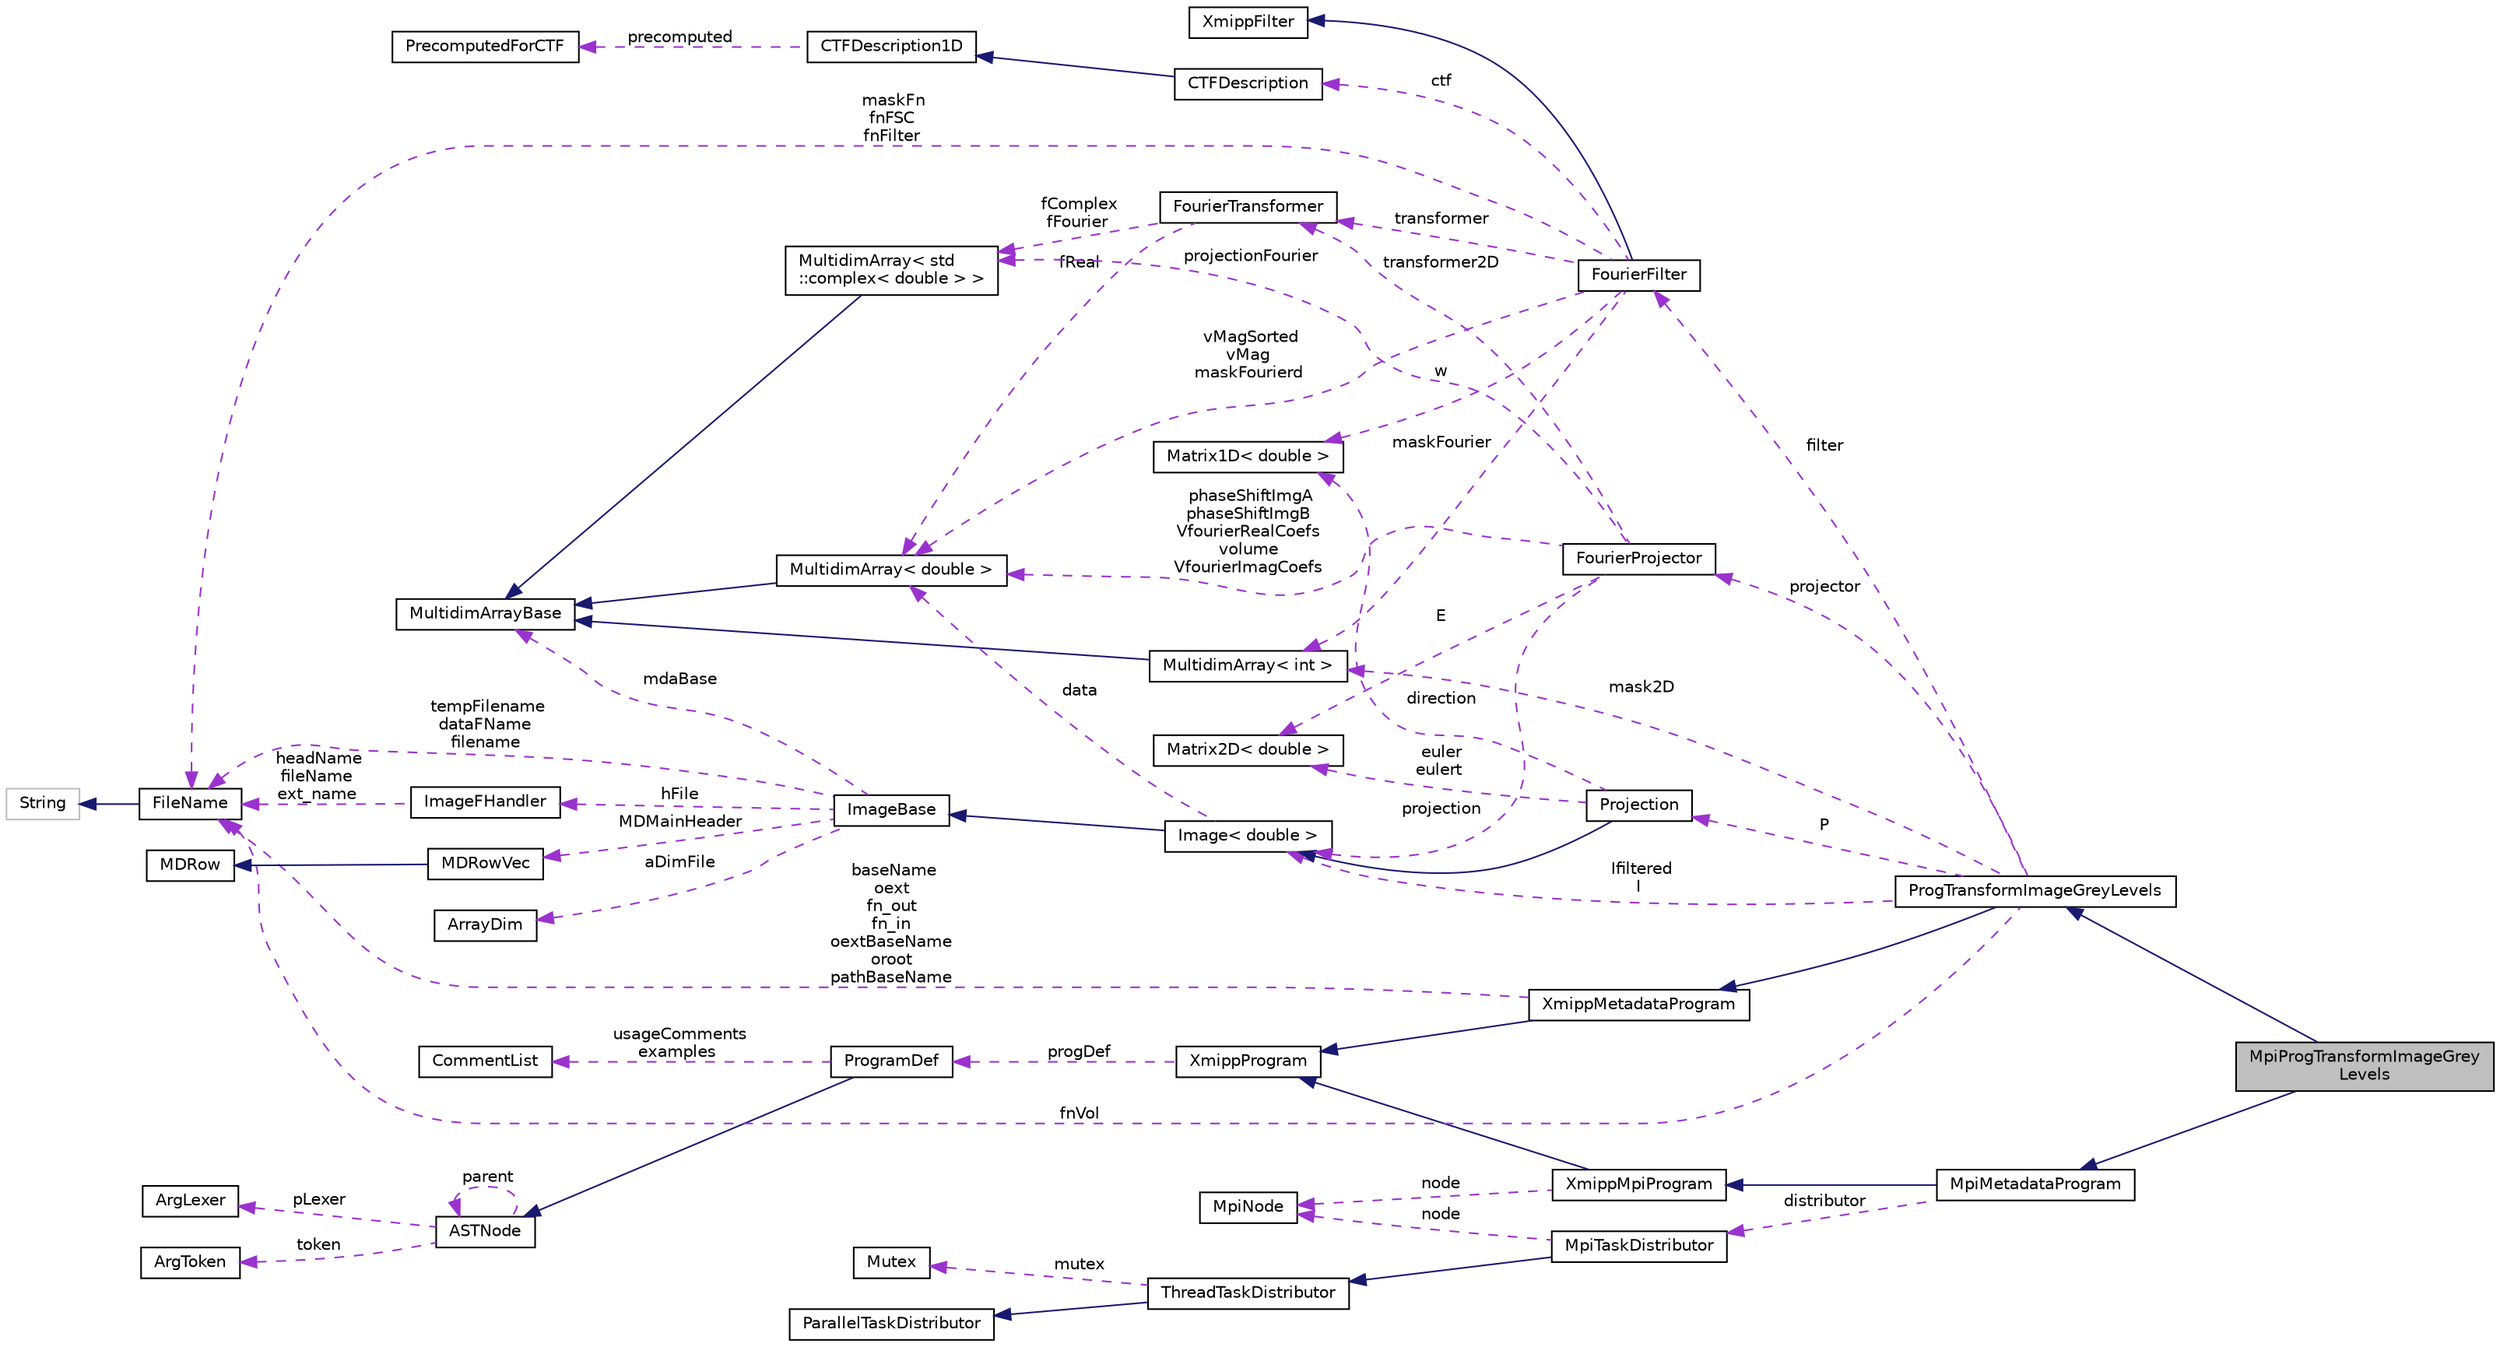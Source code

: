 digraph "MpiProgTransformImageGreyLevels"
{
  edge [fontname="Helvetica",fontsize="10",labelfontname="Helvetica",labelfontsize="10"];
  node [fontname="Helvetica",fontsize="10",shape=record];
  rankdir="LR";
  Node6 [label="MpiProgTransformImageGrey\lLevels",height=0.2,width=0.4,color="black", fillcolor="grey75", style="filled", fontcolor="black"];
  Node7 -> Node6 [dir="back",color="midnightblue",fontsize="10",style="solid",fontname="Helvetica"];
  Node7 [label="ProgTransformImageGreyLevels",height=0.2,width=0.4,color="black", fillcolor="white", style="filled",URL="$classProgTransformImageGreyLevels.html"];
  Node8 -> Node7 [dir="back",color="midnightblue",fontsize="10",style="solid",fontname="Helvetica"];
  Node8 [label="XmippMetadataProgram",height=0.2,width=0.4,color="black", fillcolor="white", style="filled",URL="$classXmippMetadataProgram.html"];
  Node9 -> Node8 [dir="back",color="midnightblue",fontsize="10",style="solid",fontname="Helvetica"];
  Node9 [label="XmippProgram",height=0.2,width=0.4,color="black", fillcolor="white", style="filled",URL="$classXmippProgram.html"];
  Node10 -> Node9 [dir="back",color="darkorchid3",fontsize="10",style="dashed",label=" progDef" ,fontname="Helvetica"];
  Node10 [label="ProgramDef",height=0.2,width=0.4,color="black", fillcolor="white", style="filled",URL="$classProgramDef.html"];
  Node11 -> Node10 [dir="back",color="midnightblue",fontsize="10",style="solid",fontname="Helvetica"];
  Node11 [label="ASTNode",height=0.2,width=0.4,color="black", fillcolor="white", style="filled",URL="$classASTNode.html"];
  Node12 -> Node11 [dir="back",color="darkorchid3",fontsize="10",style="dashed",label=" token" ,fontname="Helvetica"];
  Node12 [label="ArgToken",height=0.2,width=0.4,color="black", fillcolor="white", style="filled",URL="$classArgToken.html"];
  Node13 -> Node11 [dir="back",color="darkorchid3",fontsize="10",style="dashed",label=" pLexer" ,fontname="Helvetica"];
  Node13 [label="ArgLexer",height=0.2,width=0.4,color="black", fillcolor="white", style="filled",URL="$classArgLexer.html"];
  Node11 -> Node11 [dir="back",color="darkorchid3",fontsize="10",style="dashed",label=" parent" ,fontname="Helvetica"];
  Node14 -> Node10 [dir="back",color="darkorchid3",fontsize="10",style="dashed",label=" usageComments\nexamples" ,fontname="Helvetica"];
  Node14 [label="CommentList",height=0.2,width=0.4,color="black", fillcolor="white", style="filled",URL="$classCommentList.html"];
  Node15 -> Node8 [dir="back",color="darkorchid3",fontsize="10",style="dashed",label=" baseName\noext\nfn_out\nfn_in\noextBaseName\noroot\npathBaseName" ,fontname="Helvetica"];
  Node15 [label="FileName",height=0.2,width=0.4,color="black", fillcolor="white", style="filled",URL="$classFileName.html"];
  Node16 -> Node15 [dir="back",color="midnightblue",fontsize="10",style="solid",fontname="Helvetica"];
  Node16 [label="String",height=0.2,width=0.4,color="grey75", fillcolor="white", style="filled"];
  Node17 -> Node7 [dir="back",color="darkorchid3",fontsize="10",style="dashed",label=" P" ,fontname="Helvetica"];
  Node17 [label="Projection",height=0.2,width=0.4,color="black", fillcolor="white", style="filled",URL="$classProjection.html"];
  Node18 -> Node17 [dir="back",color="midnightblue",fontsize="10",style="solid",fontname="Helvetica"];
  Node18 [label="Image\< double \>",height=0.2,width=0.4,color="black", fillcolor="white", style="filled",URL="$classImage.html"];
  Node19 -> Node18 [dir="back",color="midnightblue",fontsize="10",style="solid",fontname="Helvetica"];
  Node19 [label="ImageBase",height=0.2,width=0.4,color="black", fillcolor="white", style="filled",URL="$classImageBase.html",tooltip="Image base class. "];
  Node20 -> Node19 [dir="back",color="darkorchid3",fontsize="10",style="dashed",label=" mdaBase" ,fontname="Helvetica"];
  Node20 [label="MultidimArrayBase",height=0.2,width=0.4,color="black", fillcolor="white", style="filled",URL="$classMultidimArrayBase.html"];
  Node21 -> Node19 [dir="back",color="darkorchid3",fontsize="10",style="dashed",label=" MDMainHeader" ,fontname="Helvetica"];
  Node21 [label="MDRowVec",height=0.2,width=0.4,color="black", fillcolor="white", style="filled",URL="$classMDRowVec.html"];
  Node22 -> Node21 [dir="back",color="midnightblue",fontsize="10",style="solid",fontname="Helvetica"];
  Node22 [label="MDRow",height=0.2,width=0.4,color="black", fillcolor="white", style="filled",URL="$classMDRow.html"];
  Node23 -> Node19 [dir="back",color="darkorchid3",fontsize="10",style="dashed",label=" hFile" ,fontname="Helvetica"];
  Node23 [label="ImageFHandler",height=0.2,width=0.4,color="black", fillcolor="white", style="filled",URL="$structImageFHandler.html"];
  Node15 -> Node23 [dir="back",color="darkorchid3",fontsize="10",style="dashed",label=" headName\nfileName\next_name" ,fontname="Helvetica"];
  Node24 -> Node19 [dir="back",color="darkorchid3",fontsize="10",style="dashed",label=" aDimFile" ,fontname="Helvetica"];
  Node24 [label="ArrayDim",height=0.2,width=0.4,color="black", fillcolor="white", style="filled",URL="$structArrayDim.html"];
  Node15 -> Node19 [dir="back",color="darkorchid3",fontsize="10",style="dashed",label=" tempFilename\ndataFName\nfilename" ,fontname="Helvetica"];
  Node25 -> Node18 [dir="back",color="darkorchid3",fontsize="10",style="dashed",label=" data" ,fontname="Helvetica"];
  Node25 [label="MultidimArray\< double \>",height=0.2,width=0.4,color="black", fillcolor="white", style="filled",URL="$classMultidimArray.html"];
  Node20 -> Node25 [dir="back",color="midnightblue",fontsize="10",style="solid",fontname="Helvetica"];
  Node26 -> Node17 [dir="back",color="darkorchid3",fontsize="10",style="dashed",label=" euler\neulert" ,fontname="Helvetica"];
  Node26 [label="Matrix2D\< double \>",height=0.2,width=0.4,color="black", fillcolor="white", style="filled",URL="$classMatrix2D.html"];
  Node27 -> Node17 [dir="back",color="darkorchid3",fontsize="10",style="dashed",label=" direction" ,fontname="Helvetica"];
  Node27 [label="Matrix1D\< double \>",height=0.2,width=0.4,color="black", fillcolor="white", style="filled",URL="$classMatrix1D.html"];
  Node18 -> Node7 [dir="back",color="darkorchid3",fontsize="10",style="dashed",label=" Ifiltered\nI" ,fontname="Helvetica"];
  Node28 -> Node7 [dir="back",color="darkorchid3",fontsize="10",style="dashed",label=" projector" ,fontname="Helvetica"];
  Node28 [label="FourierProjector",height=0.2,width=0.4,color="black", fillcolor="white", style="filled",URL="$classFourierProjector.html"];
  Node29 -> Node28 [dir="back",color="darkorchid3",fontsize="10",style="dashed",label=" transformer2D" ,fontname="Helvetica"];
  Node29 [label="FourierTransformer",height=0.2,width=0.4,color="black", fillcolor="white", style="filled",URL="$classFourierTransformer.html"];
  Node25 -> Node29 [dir="back",color="darkorchid3",fontsize="10",style="dashed",label=" fReal" ,fontname="Helvetica"];
  Node30 -> Node29 [dir="back",color="darkorchid3",fontsize="10",style="dashed",label=" fComplex\nfFourier" ,fontname="Helvetica"];
  Node30 [label="MultidimArray\< std\l::complex\< double \> \>",height=0.2,width=0.4,color="black", fillcolor="white", style="filled",URL="$classMultidimArray.html"];
  Node20 -> Node30 [dir="back",color="midnightblue",fontsize="10",style="solid",fontname="Helvetica"];
  Node26 -> Node28 [dir="back",color="darkorchid3",fontsize="10",style="dashed",label=" E" ,fontname="Helvetica"];
  Node18 -> Node28 [dir="back",color="darkorchid3",fontsize="10",style="dashed",label=" projection" ,fontname="Helvetica"];
  Node25 -> Node28 [dir="back",color="darkorchid3",fontsize="10",style="dashed",label=" phaseShiftImgA\nphaseShiftImgB\nVfourierRealCoefs\nvolume\nVfourierImagCoefs" ,fontname="Helvetica"];
  Node30 -> Node28 [dir="back",color="darkorchid3",fontsize="10",style="dashed",label=" projectionFourier" ,fontname="Helvetica"];
  Node31 -> Node7 [dir="back",color="darkorchid3",fontsize="10",style="dashed",label=" mask2D" ,fontname="Helvetica"];
  Node31 [label="MultidimArray\< int \>",height=0.2,width=0.4,color="black", fillcolor="white", style="filled",URL="$classMultidimArray.html"];
  Node20 -> Node31 [dir="back",color="midnightblue",fontsize="10",style="solid",fontname="Helvetica"];
  Node32 -> Node7 [dir="back",color="darkorchid3",fontsize="10",style="dashed",label=" filter" ,fontname="Helvetica"];
  Node32 [label="FourierFilter",height=0.2,width=0.4,color="black", fillcolor="white", style="filled",URL="$classFourierFilter.html"];
  Node33 -> Node32 [dir="back",color="midnightblue",fontsize="10",style="solid",fontname="Helvetica"];
  Node33 [label="XmippFilter",height=0.2,width=0.4,color="black", fillcolor="white", style="filled",URL="$classXmippFilter.html"];
  Node29 -> Node32 [dir="back",color="darkorchid3",fontsize="10",style="dashed",label=" transformer" ,fontname="Helvetica"];
  Node34 -> Node32 [dir="back",color="darkorchid3",fontsize="10",style="dashed",label=" ctf" ,fontname="Helvetica"];
  Node34 [label="CTFDescription",height=0.2,width=0.4,color="black", fillcolor="white", style="filled",URL="$classCTFDescription.html"];
  Node35 -> Node34 [dir="back",color="midnightblue",fontsize="10",style="solid",fontname="Helvetica"];
  Node35 [label="CTFDescription1D",height=0.2,width=0.4,color="black", fillcolor="white", style="filled",URL="$classCTFDescription1D.html"];
  Node36 -> Node35 [dir="back",color="darkorchid3",fontsize="10",style="dashed",label=" precomputed" ,fontname="Helvetica"];
  Node36 [label="PrecomputedForCTF",height=0.2,width=0.4,color="black", fillcolor="white", style="filled",URL="$classPrecomputedForCTF.html"];
  Node27 -> Node32 [dir="back",color="darkorchid3",fontsize="10",style="dashed",label=" w" ,fontname="Helvetica"];
  Node25 -> Node32 [dir="back",color="darkorchid3",fontsize="10",style="dashed",label=" vMagSorted\nvMag\nmaskFourierd" ,fontname="Helvetica"];
  Node31 -> Node32 [dir="back",color="darkorchid3",fontsize="10",style="dashed",label=" maskFourier" ,fontname="Helvetica"];
  Node15 -> Node32 [dir="back",color="darkorchid3",fontsize="10",style="dashed",label=" maskFn\nfnFSC\nfnFilter" ,fontname="Helvetica"];
  Node15 -> Node7 [dir="back",color="darkorchid3",fontsize="10",style="dashed",label=" fnVol" ,fontname="Helvetica"];
  Node37 -> Node6 [dir="back",color="midnightblue",fontsize="10",style="solid",fontname="Helvetica"];
  Node37 [label="MpiMetadataProgram",height=0.2,width=0.4,color="black", fillcolor="white", style="filled",URL="$classMpiMetadataProgram.html"];
  Node38 -> Node37 [dir="back",color="midnightblue",fontsize="10",style="solid",fontname="Helvetica"];
  Node38 [label="XmippMpiProgram",height=0.2,width=0.4,color="black", fillcolor="white", style="filled",URL="$classXmippMpiProgram.html"];
  Node9 -> Node38 [dir="back",color="midnightblue",fontsize="10",style="solid",fontname="Helvetica"];
  Node39 -> Node38 [dir="back",color="darkorchid3",fontsize="10",style="dashed",label=" node" ,fontname="Helvetica"];
  Node39 [label="MpiNode",height=0.2,width=0.4,color="black", fillcolor="white", style="filled",URL="$classMpiNode.html"];
  Node40 -> Node37 [dir="back",color="darkorchid3",fontsize="10",style="dashed",label=" distributor" ,fontname="Helvetica"];
  Node40 [label="MpiTaskDistributor",height=0.2,width=0.4,color="black", fillcolor="white", style="filled",URL="$classMpiTaskDistributor.html"];
  Node41 -> Node40 [dir="back",color="midnightblue",fontsize="10",style="solid",fontname="Helvetica"];
  Node41 [label="ThreadTaskDistributor",height=0.2,width=0.4,color="black", fillcolor="white", style="filled",URL="$classThreadTaskDistributor.html"];
  Node42 -> Node41 [dir="back",color="midnightblue",fontsize="10",style="solid",fontname="Helvetica"];
  Node42 [label="ParallelTaskDistributor",height=0.2,width=0.4,color="black", fillcolor="white", style="filled",URL="$classParallelTaskDistributor.html"];
  Node43 -> Node41 [dir="back",color="darkorchid3",fontsize="10",style="dashed",label=" mutex" ,fontname="Helvetica"];
  Node43 [label="Mutex",height=0.2,width=0.4,color="black", fillcolor="white", style="filled",URL="$classMutex.html"];
  Node39 -> Node40 [dir="back",color="darkorchid3",fontsize="10",style="dashed",label=" node" ,fontname="Helvetica"];
}
